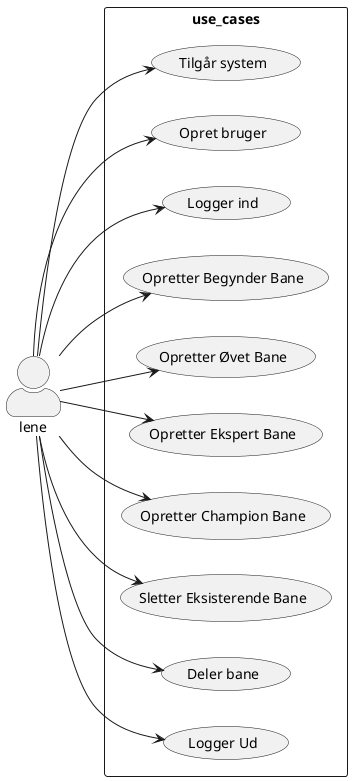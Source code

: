 @startuml UseCase Diagram
skinparam actorStyle awesome
left to right direction
actor lene as lene
rectangle use_cases{
    usecase "Tilgår system" as UC1
    usecase "Opret bruger" as UC2
    usecase "Logger ind" as UC3
    usecase "Opretter Begynder Bane" as UC4  
    usecase "Opretter Øvet Bane" as UC5  
    usecase "Opretter Ekspert Bane" as UC6  
    usecase "Opretter Champion Bane" as UC7  
    usecase "Sletter Eksisterende Bane" as UC8  
    usecase "Deler bane" as UC9  
    
    usecase "Logger Ud" as UC10  
}
lene --> UC1
lene --> UC2
lene --> UC3
lene --> UC4
lene --> UC5
lene --> UC6
lene --> UC7
lene --> UC8
lene --> UC9
lene --> UC10

@enduml

